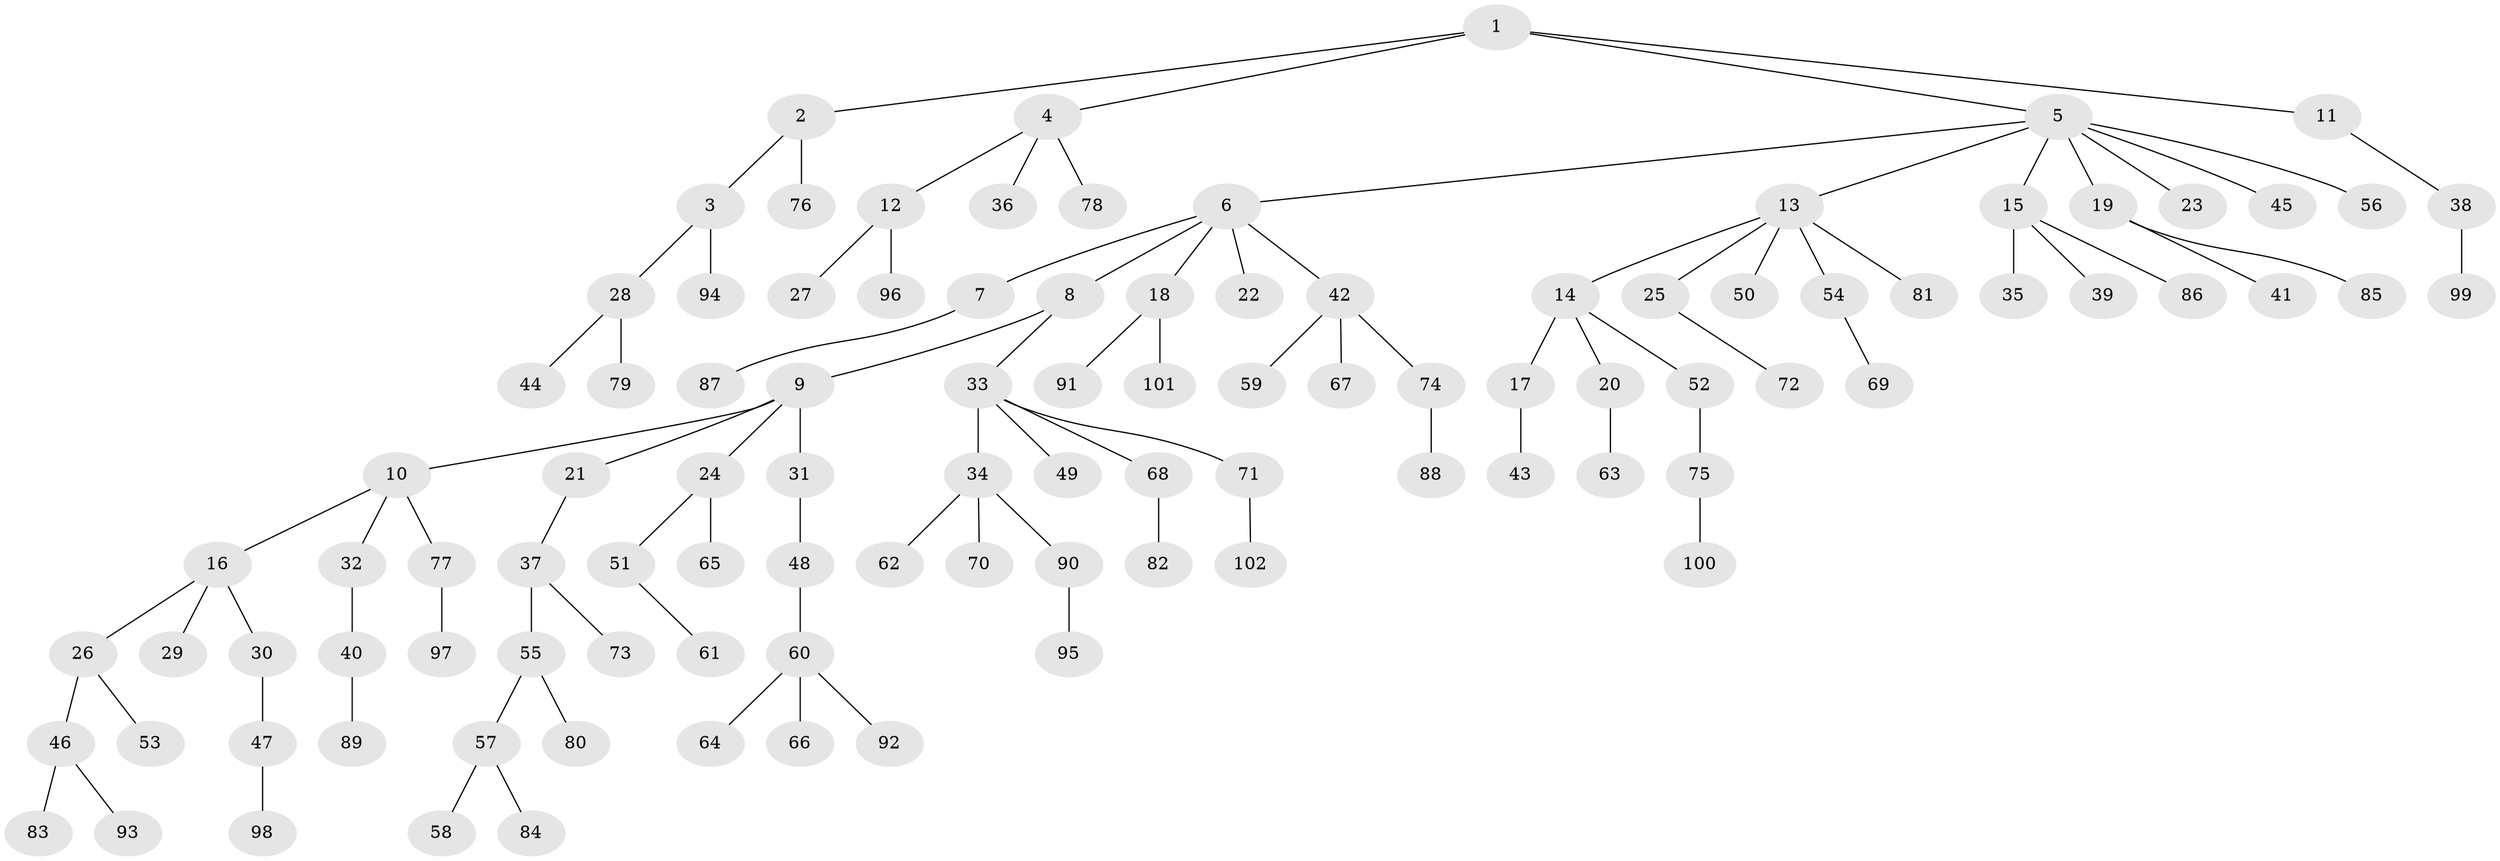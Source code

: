 // Generated by graph-tools (version 1.1) at 2025/26/03/09/25 03:26:28]
// undirected, 102 vertices, 101 edges
graph export_dot {
graph [start="1"]
  node [color=gray90,style=filled];
  1;
  2;
  3;
  4;
  5;
  6;
  7;
  8;
  9;
  10;
  11;
  12;
  13;
  14;
  15;
  16;
  17;
  18;
  19;
  20;
  21;
  22;
  23;
  24;
  25;
  26;
  27;
  28;
  29;
  30;
  31;
  32;
  33;
  34;
  35;
  36;
  37;
  38;
  39;
  40;
  41;
  42;
  43;
  44;
  45;
  46;
  47;
  48;
  49;
  50;
  51;
  52;
  53;
  54;
  55;
  56;
  57;
  58;
  59;
  60;
  61;
  62;
  63;
  64;
  65;
  66;
  67;
  68;
  69;
  70;
  71;
  72;
  73;
  74;
  75;
  76;
  77;
  78;
  79;
  80;
  81;
  82;
  83;
  84;
  85;
  86;
  87;
  88;
  89;
  90;
  91;
  92;
  93;
  94;
  95;
  96;
  97;
  98;
  99;
  100;
  101;
  102;
  1 -- 2;
  1 -- 4;
  1 -- 5;
  1 -- 11;
  2 -- 3;
  2 -- 76;
  3 -- 28;
  3 -- 94;
  4 -- 12;
  4 -- 36;
  4 -- 78;
  5 -- 6;
  5 -- 13;
  5 -- 15;
  5 -- 19;
  5 -- 23;
  5 -- 45;
  5 -- 56;
  6 -- 7;
  6 -- 8;
  6 -- 18;
  6 -- 22;
  6 -- 42;
  7 -- 87;
  8 -- 9;
  8 -- 33;
  9 -- 10;
  9 -- 21;
  9 -- 24;
  9 -- 31;
  10 -- 16;
  10 -- 32;
  10 -- 77;
  11 -- 38;
  12 -- 27;
  12 -- 96;
  13 -- 14;
  13 -- 25;
  13 -- 50;
  13 -- 54;
  13 -- 81;
  14 -- 17;
  14 -- 20;
  14 -- 52;
  15 -- 35;
  15 -- 39;
  15 -- 86;
  16 -- 26;
  16 -- 29;
  16 -- 30;
  17 -- 43;
  18 -- 91;
  18 -- 101;
  19 -- 41;
  19 -- 85;
  20 -- 63;
  21 -- 37;
  24 -- 51;
  24 -- 65;
  25 -- 72;
  26 -- 46;
  26 -- 53;
  28 -- 44;
  28 -- 79;
  30 -- 47;
  31 -- 48;
  32 -- 40;
  33 -- 34;
  33 -- 49;
  33 -- 68;
  33 -- 71;
  34 -- 62;
  34 -- 70;
  34 -- 90;
  37 -- 55;
  37 -- 73;
  38 -- 99;
  40 -- 89;
  42 -- 59;
  42 -- 67;
  42 -- 74;
  46 -- 83;
  46 -- 93;
  47 -- 98;
  48 -- 60;
  51 -- 61;
  52 -- 75;
  54 -- 69;
  55 -- 57;
  55 -- 80;
  57 -- 58;
  57 -- 84;
  60 -- 64;
  60 -- 66;
  60 -- 92;
  68 -- 82;
  71 -- 102;
  74 -- 88;
  75 -- 100;
  77 -- 97;
  90 -- 95;
}
